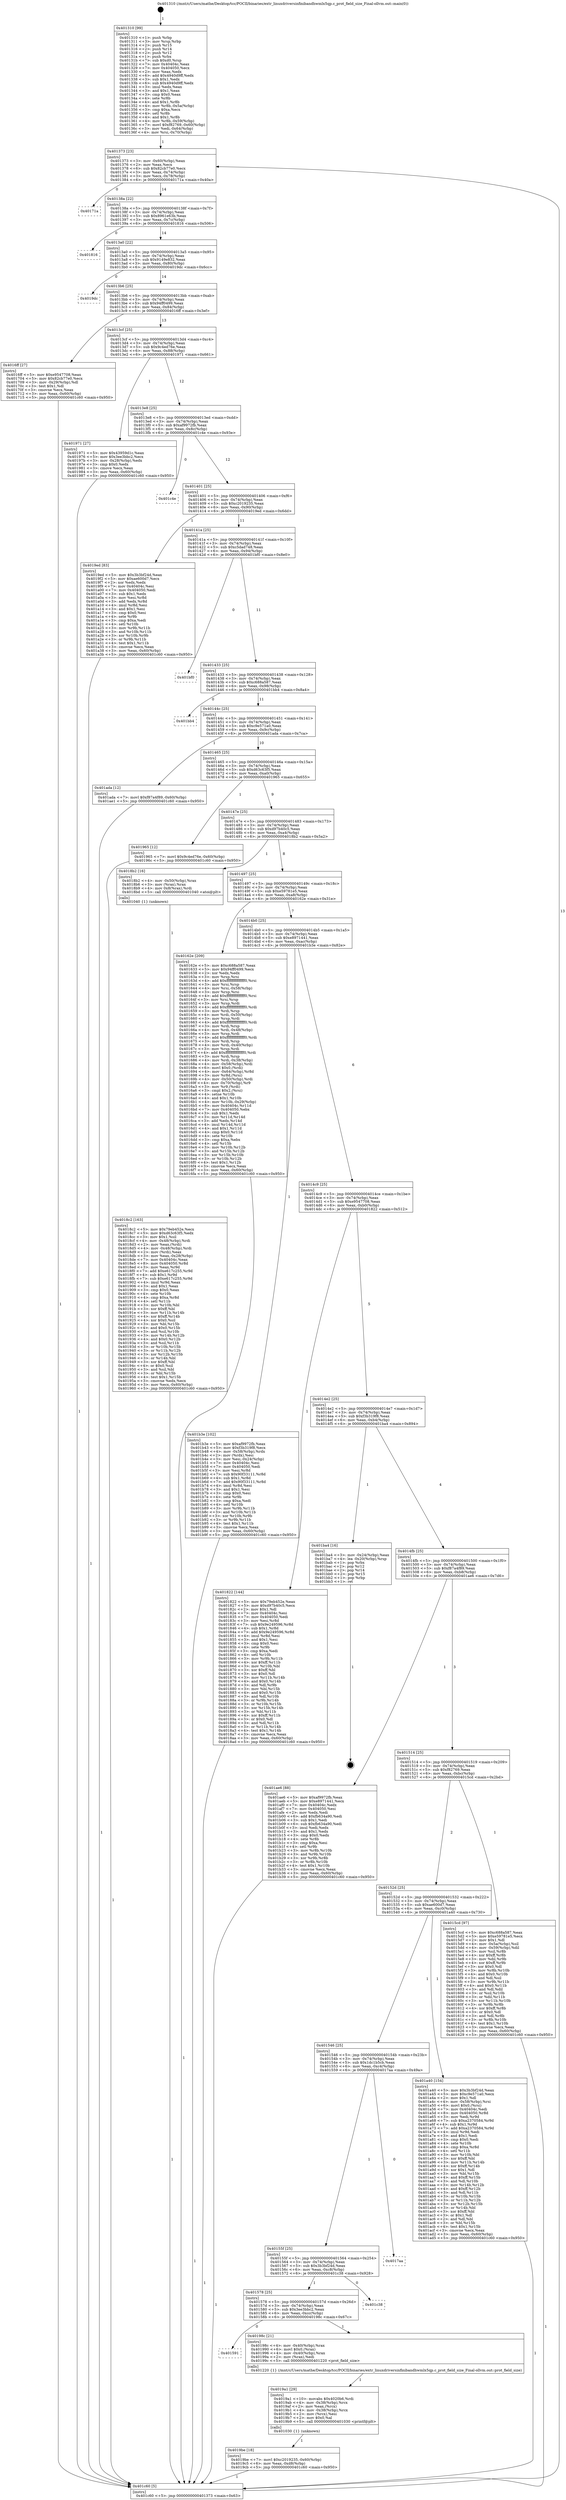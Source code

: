 digraph "0x401310" {
  label = "0x401310 (/mnt/c/Users/mathe/Desktop/tcc/POCII/binaries/extr_linuxdriversinfinibandhwmlx5qp.c_prot_field_size_Final-ollvm.out::main(0))"
  labelloc = "t"
  node[shape=record]

  Entry [label="",width=0.3,height=0.3,shape=circle,fillcolor=black,style=filled]
  "0x401373" [label="{
     0x401373 [23]\l
     | [instrs]\l
     &nbsp;&nbsp;0x401373 \<+3\>: mov -0x60(%rbp),%eax\l
     &nbsp;&nbsp;0x401376 \<+2\>: mov %eax,%ecx\l
     &nbsp;&nbsp;0x401378 \<+6\>: sub $0x82cb77e0,%ecx\l
     &nbsp;&nbsp;0x40137e \<+3\>: mov %eax,-0x74(%rbp)\l
     &nbsp;&nbsp;0x401381 \<+3\>: mov %ecx,-0x78(%rbp)\l
     &nbsp;&nbsp;0x401384 \<+6\>: je 000000000040171a \<main+0x40a\>\l
  }"]
  "0x40171a" [label="{
     0x40171a\l
  }", style=dashed]
  "0x40138a" [label="{
     0x40138a [22]\l
     | [instrs]\l
     &nbsp;&nbsp;0x40138a \<+5\>: jmp 000000000040138f \<main+0x7f\>\l
     &nbsp;&nbsp;0x40138f \<+3\>: mov -0x74(%rbp),%eax\l
     &nbsp;&nbsp;0x401392 \<+5\>: sub $0x8961e63b,%eax\l
     &nbsp;&nbsp;0x401397 \<+3\>: mov %eax,-0x7c(%rbp)\l
     &nbsp;&nbsp;0x40139a \<+6\>: je 0000000000401816 \<main+0x506\>\l
  }"]
  Exit [label="",width=0.3,height=0.3,shape=circle,fillcolor=black,style=filled,peripheries=2]
  "0x401816" [label="{
     0x401816\l
  }", style=dashed]
  "0x4013a0" [label="{
     0x4013a0 [22]\l
     | [instrs]\l
     &nbsp;&nbsp;0x4013a0 \<+5\>: jmp 00000000004013a5 \<main+0x95\>\l
     &nbsp;&nbsp;0x4013a5 \<+3\>: mov -0x74(%rbp),%eax\l
     &nbsp;&nbsp;0x4013a8 \<+5\>: sub $0x9149e832,%eax\l
     &nbsp;&nbsp;0x4013ad \<+3\>: mov %eax,-0x80(%rbp)\l
     &nbsp;&nbsp;0x4013b0 \<+6\>: je 00000000004019dc \<main+0x6cc\>\l
  }"]
  "0x4019be" [label="{
     0x4019be [18]\l
     | [instrs]\l
     &nbsp;&nbsp;0x4019be \<+7\>: movl $0xc2019235,-0x60(%rbp)\l
     &nbsp;&nbsp;0x4019c5 \<+6\>: mov %eax,-0xd8(%rbp)\l
     &nbsp;&nbsp;0x4019cb \<+5\>: jmp 0000000000401c60 \<main+0x950\>\l
  }"]
  "0x4019dc" [label="{
     0x4019dc\l
  }", style=dashed]
  "0x4013b6" [label="{
     0x4013b6 [25]\l
     | [instrs]\l
     &nbsp;&nbsp;0x4013b6 \<+5\>: jmp 00000000004013bb \<main+0xab\>\l
     &nbsp;&nbsp;0x4013bb \<+3\>: mov -0x74(%rbp),%eax\l
     &nbsp;&nbsp;0x4013be \<+5\>: sub $0x94ff0499,%eax\l
     &nbsp;&nbsp;0x4013c3 \<+6\>: mov %eax,-0x84(%rbp)\l
     &nbsp;&nbsp;0x4013c9 \<+6\>: je 00000000004016ff \<main+0x3ef\>\l
  }"]
  "0x4019a1" [label="{
     0x4019a1 [29]\l
     | [instrs]\l
     &nbsp;&nbsp;0x4019a1 \<+10\>: movabs $0x4020b6,%rdi\l
     &nbsp;&nbsp;0x4019ab \<+4\>: mov -0x38(%rbp),%rcx\l
     &nbsp;&nbsp;0x4019af \<+2\>: mov %eax,(%rcx)\l
     &nbsp;&nbsp;0x4019b1 \<+4\>: mov -0x38(%rbp),%rcx\l
     &nbsp;&nbsp;0x4019b5 \<+2\>: mov (%rcx),%esi\l
     &nbsp;&nbsp;0x4019b7 \<+2\>: mov $0x0,%al\l
     &nbsp;&nbsp;0x4019b9 \<+5\>: call 0000000000401030 \<printf@plt\>\l
     | [calls]\l
     &nbsp;&nbsp;0x401030 \{1\} (unknown)\l
  }"]
  "0x4016ff" [label="{
     0x4016ff [27]\l
     | [instrs]\l
     &nbsp;&nbsp;0x4016ff \<+5\>: mov $0xe9547708,%eax\l
     &nbsp;&nbsp;0x401704 \<+5\>: mov $0x82cb77e0,%ecx\l
     &nbsp;&nbsp;0x401709 \<+3\>: mov -0x29(%rbp),%dl\l
     &nbsp;&nbsp;0x40170c \<+3\>: test $0x1,%dl\l
     &nbsp;&nbsp;0x40170f \<+3\>: cmovne %ecx,%eax\l
     &nbsp;&nbsp;0x401712 \<+3\>: mov %eax,-0x60(%rbp)\l
     &nbsp;&nbsp;0x401715 \<+5\>: jmp 0000000000401c60 \<main+0x950\>\l
  }"]
  "0x4013cf" [label="{
     0x4013cf [25]\l
     | [instrs]\l
     &nbsp;&nbsp;0x4013cf \<+5\>: jmp 00000000004013d4 \<main+0xc4\>\l
     &nbsp;&nbsp;0x4013d4 \<+3\>: mov -0x74(%rbp),%eax\l
     &nbsp;&nbsp;0x4013d7 \<+5\>: sub $0x9c4ed76e,%eax\l
     &nbsp;&nbsp;0x4013dc \<+6\>: mov %eax,-0x88(%rbp)\l
     &nbsp;&nbsp;0x4013e2 \<+6\>: je 0000000000401971 \<main+0x661\>\l
  }"]
  "0x401591" [label="{
     0x401591\l
  }", style=dashed]
  "0x401971" [label="{
     0x401971 [27]\l
     | [instrs]\l
     &nbsp;&nbsp;0x401971 \<+5\>: mov $0x43959d1c,%eax\l
     &nbsp;&nbsp;0x401976 \<+5\>: mov $0x3ee3bbc2,%ecx\l
     &nbsp;&nbsp;0x40197b \<+3\>: mov -0x28(%rbp),%edx\l
     &nbsp;&nbsp;0x40197e \<+3\>: cmp $0x0,%edx\l
     &nbsp;&nbsp;0x401981 \<+3\>: cmove %ecx,%eax\l
     &nbsp;&nbsp;0x401984 \<+3\>: mov %eax,-0x60(%rbp)\l
     &nbsp;&nbsp;0x401987 \<+5\>: jmp 0000000000401c60 \<main+0x950\>\l
  }"]
  "0x4013e8" [label="{
     0x4013e8 [25]\l
     | [instrs]\l
     &nbsp;&nbsp;0x4013e8 \<+5\>: jmp 00000000004013ed \<main+0xdd\>\l
     &nbsp;&nbsp;0x4013ed \<+3\>: mov -0x74(%rbp),%eax\l
     &nbsp;&nbsp;0x4013f0 \<+5\>: sub $0xaf9972fb,%eax\l
     &nbsp;&nbsp;0x4013f5 \<+6\>: mov %eax,-0x8c(%rbp)\l
     &nbsp;&nbsp;0x4013fb \<+6\>: je 0000000000401c4e \<main+0x93e\>\l
  }"]
  "0x40198c" [label="{
     0x40198c [21]\l
     | [instrs]\l
     &nbsp;&nbsp;0x40198c \<+4\>: mov -0x40(%rbp),%rax\l
     &nbsp;&nbsp;0x401990 \<+6\>: movl $0x0,(%rax)\l
     &nbsp;&nbsp;0x401996 \<+4\>: mov -0x40(%rbp),%rax\l
     &nbsp;&nbsp;0x40199a \<+2\>: mov (%rax),%edi\l
     &nbsp;&nbsp;0x40199c \<+5\>: call 0000000000401220 \<prot_field_size\>\l
     | [calls]\l
     &nbsp;&nbsp;0x401220 \{1\} (/mnt/c/Users/mathe/Desktop/tcc/POCII/binaries/extr_linuxdriversinfinibandhwmlx5qp.c_prot_field_size_Final-ollvm.out::prot_field_size)\l
  }"]
  "0x401c4e" [label="{
     0x401c4e\l
  }", style=dashed]
  "0x401401" [label="{
     0x401401 [25]\l
     | [instrs]\l
     &nbsp;&nbsp;0x401401 \<+5\>: jmp 0000000000401406 \<main+0xf6\>\l
     &nbsp;&nbsp;0x401406 \<+3\>: mov -0x74(%rbp),%eax\l
     &nbsp;&nbsp;0x401409 \<+5\>: sub $0xc2019235,%eax\l
     &nbsp;&nbsp;0x40140e \<+6\>: mov %eax,-0x90(%rbp)\l
     &nbsp;&nbsp;0x401414 \<+6\>: je 00000000004019ed \<main+0x6dd\>\l
  }"]
  "0x401578" [label="{
     0x401578 [25]\l
     | [instrs]\l
     &nbsp;&nbsp;0x401578 \<+5\>: jmp 000000000040157d \<main+0x26d\>\l
     &nbsp;&nbsp;0x40157d \<+3\>: mov -0x74(%rbp),%eax\l
     &nbsp;&nbsp;0x401580 \<+5\>: sub $0x3ee3bbc2,%eax\l
     &nbsp;&nbsp;0x401585 \<+6\>: mov %eax,-0xcc(%rbp)\l
     &nbsp;&nbsp;0x40158b \<+6\>: je 000000000040198c \<main+0x67c\>\l
  }"]
  "0x4019ed" [label="{
     0x4019ed [83]\l
     | [instrs]\l
     &nbsp;&nbsp;0x4019ed \<+5\>: mov $0x3b3bf24d,%eax\l
     &nbsp;&nbsp;0x4019f2 \<+5\>: mov $0xae600d7,%ecx\l
     &nbsp;&nbsp;0x4019f7 \<+2\>: xor %edx,%edx\l
     &nbsp;&nbsp;0x4019f9 \<+7\>: mov 0x40404c,%esi\l
     &nbsp;&nbsp;0x401a00 \<+7\>: mov 0x404050,%edi\l
     &nbsp;&nbsp;0x401a07 \<+3\>: sub $0x1,%edx\l
     &nbsp;&nbsp;0x401a0a \<+3\>: mov %esi,%r8d\l
     &nbsp;&nbsp;0x401a0d \<+3\>: add %edx,%r8d\l
     &nbsp;&nbsp;0x401a10 \<+4\>: imul %r8d,%esi\l
     &nbsp;&nbsp;0x401a14 \<+3\>: and $0x1,%esi\l
     &nbsp;&nbsp;0x401a17 \<+3\>: cmp $0x0,%esi\l
     &nbsp;&nbsp;0x401a1a \<+4\>: sete %r9b\l
     &nbsp;&nbsp;0x401a1e \<+3\>: cmp $0xa,%edi\l
     &nbsp;&nbsp;0x401a21 \<+4\>: setl %r10b\l
     &nbsp;&nbsp;0x401a25 \<+3\>: mov %r9b,%r11b\l
     &nbsp;&nbsp;0x401a28 \<+3\>: and %r10b,%r11b\l
     &nbsp;&nbsp;0x401a2b \<+3\>: xor %r10b,%r9b\l
     &nbsp;&nbsp;0x401a2e \<+3\>: or %r9b,%r11b\l
     &nbsp;&nbsp;0x401a31 \<+4\>: test $0x1,%r11b\l
     &nbsp;&nbsp;0x401a35 \<+3\>: cmovne %ecx,%eax\l
     &nbsp;&nbsp;0x401a38 \<+3\>: mov %eax,-0x60(%rbp)\l
     &nbsp;&nbsp;0x401a3b \<+5\>: jmp 0000000000401c60 \<main+0x950\>\l
  }"]
  "0x40141a" [label="{
     0x40141a [25]\l
     | [instrs]\l
     &nbsp;&nbsp;0x40141a \<+5\>: jmp 000000000040141f \<main+0x10f\>\l
     &nbsp;&nbsp;0x40141f \<+3\>: mov -0x74(%rbp),%eax\l
     &nbsp;&nbsp;0x401422 \<+5\>: sub $0xc5dad748,%eax\l
     &nbsp;&nbsp;0x401427 \<+6\>: mov %eax,-0x94(%rbp)\l
     &nbsp;&nbsp;0x40142d \<+6\>: je 0000000000401bf0 \<main+0x8e0\>\l
  }"]
  "0x401c38" [label="{
     0x401c38\l
  }", style=dashed]
  "0x401bf0" [label="{
     0x401bf0\l
  }", style=dashed]
  "0x401433" [label="{
     0x401433 [25]\l
     | [instrs]\l
     &nbsp;&nbsp;0x401433 \<+5\>: jmp 0000000000401438 \<main+0x128\>\l
     &nbsp;&nbsp;0x401438 \<+3\>: mov -0x74(%rbp),%eax\l
     &nbsp;&nbsp;0x40143b \<+5\>: sub $0xc688a587,%eax\l
     &nbsp;&nbsp;0x401440 \<+6\>: mov %eax,-0x98(%rbp)\l
     &nbsp;&nbsp;0x401446 \<+6\>: je 0000000000401bb4 \<main+0x8a4\>\l
  }"]
  "0x40155f" [label="{
     0x40155f [25]\l
     | [instrs]\l
     &nbsp;&nbsp;0x40155f \<+5\>: jmp 0000000000401564 \<main+0x254\>\l
     &nbsp;&nbsp;0x401564 \<+3\>: mov -0x74(%rbp),%eax\l
     &nbsp;&nbsp;0x401567 \<+5\>: sub $0x3b3bf24d,%eax\l
     &nbsp;&nbsp;0x40156c \<+6\>: mov %eax,-0xc8(%rbp)\l
     &nbsp;&nbsp;0x401572 \<+6\>: je 0000000000401c38 \<main+0x928\>\l
  }"]
  "0x401bb4" [label="{
     0x401bb4\l
  }", style=dashed]
  "0x40144c" [label="{
     0x40144c [25]\l
     | [instrs]\l
     &nbsp;&nbsp;0x40144c \<+5\>: jmp 0000000000401451 \<main+0x141\>\l
     &nbsp;&nbsp;0x401451 \<+3\>: mov -0x74(%rbp),%eax\l
     &nbsp;&nbsp;0x401454 \<+5\>: sub $0xc9e571a0,%eax\l
     &nbsp;&nbsp;0x401459 \<+6\>: mov %eax,-0x9c(%rbp)\l
     &nbsp;&nbsp;0x40145f \<+6\>: je 0000000000401ada \<main+0x7ca\>\l
  }"]
  "0x4017aa" [label="{
     0x4017aa\l
  }", style=dashed]
  "0x401ada" [label="{
     0x401ada [12]\l
     | [instrs]\l
     &nbsp;&nbsp;0x401ada \<+7\>: movl $0xf87a4f89,-0x60(%rbp)\l
     &nbsp;&nbsp;0x401ae1 \<+5\>: jmp 0000000000401c60 \<main+0x950\>\l
  }"]
  "0x401465" [label="{
     0x401465 [25]\l
     | [instrs]\l
     &nbsp;&nbsp;0x401465 \<+5\>: jmp 000000000040146a \<main+0x15a\>\l
     &nbsp;&nbsp;0x40146a \<+3\>: mov -0x74(%rbp),%eax\l
     &nbsp;&nbsp;0x40146d \<+5\>: sub $0xd63c63f5,%eax\l
     &nbsp;&nbsp;0x401472 \<+6\>: mov %eax,-0xa0(%rbp)\l
     &nbsp;&nbsp;0x401478 \<+6\>: je 0000000000401965 \<main+0x655\>\l
  }"]
  "0x401546" [label="{
     0x401546 [25]\l
     | [instrs]\l
     &nbsp;&nbsp;0x401546 \<+5\>: jmp 000000000040154b \<main+0x23b\>\l
     &nbsp;&nbsp;0x40154b \<+3\>: mov -0x74(%rbp),%eax\l
     &nbsp;&nbsp;0x40154e \<+5\>: sub $0x1dc1b5cb,%eax\l
     &nbsp;&nbsp;0x401553 \<+6\>: mov %eax,-0xc4(%rbp)\l
     &nbsp;&nbsp;0x401559 \<+6\>: je 00000000004017aa \<main+0x49a\>\l
  }"]
  "0x401965" [label="{
     0x401965 [12]\l
     | [instrs]\l
     &nbsp;&nbsp;0x401965 \<+7\>: movl $0x9c4ed76e,-0x60(%rbp)\l
     &nbsp;&nbsp;0x40196c \<+5\>: jmp 0000000000401c60 \<main+0x950\>\l
  }"]
  "0x40147e" [label="{
     0x40147e [25]\l
     | [instrs]\l
     &nbsp;&nbsp;0x40147e \<+5\>: jmp 0000000000401483 \<main+0x173\>\l
     &nbsp;&nbsp;0x401483 \<+3\>: mov -0x74(%rbp),%eax\l
     &nbsp;&nbsp;0x401486 \<+5\>: sub $0xd97b40c5,%eax\l
     &nbsp;&nbsp;0x40148b \<+6\>: mov %eax,-0xa4(%rbp)\l
     &nbsp;&nbsp;0x401491 \<+6\>: je 00000000004018b2 \<main+0x5a2\>\l
  }"]
  "0x401a40" [label="{
     0x401a40 [154]\l
     | [instrs]\l
     &nbsp;&nbsp;0x401a40 \<+5\>: mov $0x3b3bf24d,%eax\l
     &nbsp;&nbsp;0x401a45 \<+5\>: mov $0xc9e571a0,%ecx\l
     &nbsp;&nbsp;0x401a4a \<+2\>: mov $0x1,%dl\l
     &nbsp;&nbsp;0x401a4c \<+4\>: mov -0x58(%rbp),%rsi\l
     &nbsp;&nbsp;0x401a50 \<+6\>: movl $0x0,(%rsi)\l
     &nbsp;&nbsp;0x401a56 \<+7\>: mov 0x40404c,%edi\l
     &nbsp;&nbsp;0x401a5d \<+8\>: mov 0x404050,%r8d\l
     &nbsp;&nbsp;0x401a65 \<+3\>: mov %edi,%r9d\l
     &nbsp;&nbsp;0x401a68 \<+7\>: sub $0xa2370584,%r9d\l
     &nbsp;&nbsp;0x401a6f \<+4\>: sub $0x1,%r9d\l
     &nbsp;&nbsp;0x401a73 \<+7\>: add $0xa2370584,%r9d\l
     &nbsp;&nbsp;0x401a7a \<+4\>: imul %r9d,%edi\l
     &nbsp;&nbsp;0x401a7e \<+3\>: and $0x1,%edi\l
     &nbsp;&nbsp;0x401a81 \<+3\>: cmp $0x0,%edi\l
     &nbsp;&nbsp;0x401a84 \<+4\>: sete %r10b\l
     &nbsp;&nbsp;0x401a88 \<+4\>: cmp $0xa,%r8d\l
     &nbsp;&nbsp;0x401a8c \<+4\>: setl %r11b\l
     &nbsp;&nbsp;0x401a90 \<+3\>: mov %r10b,%bl\l
     &nbsp;&nbsp;0x401a93 \<+3\>: xor $0xff,%bl\l
     &nbsp;&nbsp;0x401a96 \<+3\>: mov %r11b,%r14b\l
     &nbsp;&nbsp;0x401a99 \<+4\>: xor $0xff,%r14b\l
     &nbsp;&nbsp;0x401a9d \<+3\>: xor $0x1,%dl\l
     &nbsp;&nbsp;0x401aa0 \<+3\>: mov %bl,%r15b\l
     &nbsp;&nbsp;0x401aa3 \<+4\>: and $0xff,%r15b\l
     &nbsp;&nbsp;0x401aa7 \<+3\>: and %dl,%r10b\l
     &nbsp;&nbsp;0x401aaa \<+3\>: mov %r14b,%r12b\l
     &nbsp;&nbsp;0x401aad \<+4\>: and $0xff,%r12b\l
     &nbsp;&nbsp;0x401ab1 \<+3\>: and %dl,%r11b\l
     &nbsp;&nbsp;0x401ab4 \<+3\>: or %r10b,%r15b\l
     &nbsp;&nbsp;0x401ab7 \<+3\>: or %r11b,%r12b\l
     &nbsp;&nbsp;0x401aba \<+3\>: xor %r12b,%r15b\l
     &nbsp;&nbsp;0x401abd \<+3\>: or %r14b,%bl\l
     &nbsp;&nbsp;0x401ac0 \<+3\>: xor $0xff,%bl\l
     &nbsp;&nbsp;0x401ac3 \<+3\>: or $0x1,%dl\l
     &nbsp;&nbsp;0x401ac6 \<+2\>: and %dl,%bl\l
     &nbsp;&nbsp;0x401ac8 \<+3\>: or %bl,%r15b\l
     &nbsp;&nbsp;0x401acb \<+4\>: test $0x1,%r15b\l
     &nbsp;&nbsp;0x401acf \<+3\>: cmovne %ecx,%eax\l
     &nbsp;&nbsp;0x401ad2 \<+3\>: mov %eax,-0x60(%rbp)\l
     &nbsp;&nbsp;0x401ad5 \<+5\>: jmp 0000000000401c60 \<main+0x950\>\l
  }"]
  "0x4018b2" [label="{
     0x4018b2 [16]\l
     | [instrs]\l
     &nbsp;&nbsp;0x4018b2 \<+4\>: mov -0x50(%rbp),%rax\l
     &nbsp;&nbsp;0x4018b6 \<+3\>: mov (%rax),%rax\l
     &nbsp;&nbsp;0x4018b9 \<+4\>: mov 0x8(%rax),%rdi\l
     &nbsp;&nbsp;0x4018bd \<+5\>: call 0000000000401040 \<atoi@plt\>\l
     | [calls]\l
     &nbsp;&nbsp;0x401040 \{1\} (unknown)\l
  }"]
  "0x401497" [label="{
     0x401497 [25]\l
     | [instrs]\l
     &nbsp;&nbsp;0x401497 \<+5\>: jmp 000000000040149c \<main+0x18c\>\l
     &nbsp;&nbsp;0x40149c \<+3\>: mov -0x74(%rbp),%eax\l
     &nbsp;&nbsp;0x40149f \<+5\>: sub $0xe59781e5,%eax\l
     &nbsp;&nbsp;0x4014a4 \<+6\>: mov %eax,-0xa8(%rbp)\l
     &nbsp;&nbsp;0x4014aa \<+6\>: je 000000000040162e \<main+0x31e\>\l
  }"]
  "0x4018c2" [label="{
     0x4018c2 [163]\l
     | [instrs]\l
     &nbsp;&nbsp;0x4018c2 \<+5\>: mov $0x79eb452e,%ecx\l
     &nbsp;&nbsp;0x4018c7 \<+5\>: mov $0xd63c63f5,%edx\l
     &nbsp;&nbsp;0x4018cc \<+3\>: mov $0x1,%sil\l
     &nbsp;&nbsp;0x4018cf \<+4\>: mov -0x48(%rbp),%rdi\l
     &nbsp;&nbsp;0x4018d3 \<+2\>: mov %eax,(%rdi)\l
     &nbsp;&nbsp;0x4018d5 \<+4\>: mov -0x48(%rbp),%rdi\l
     &nbsp;&nbsp;0x4018d9 \<+2\>: mov (%rdi),%eax\l
     &nbsp;&nbsp;0x4018db \<+3\>: mov %eax,-0x28(%rbp)\l
     &nbsp;&nbsp;0x4018de \<+7\>: mov 0x40404c,%eax\l
     &nbsp;&nbsp;0x4018e5 \<+8\>: mov 0x404050,%r8d\l
     &nbsp;&nbsp;0x4018ed \<+3\>: mov %eax,%r9d\l
     &nbsp;&nbsp;0x4018f0 \<+7\>: add $0xe617c255,%r9d\l
     &nbsp;&nbsp;0x4018f7 \<+4\>: sub $0x1,%r9d\l
     &nbsp;&nbsp;0x4018fb \<+7\>: sub $0xe617c255,%r9d\l
     &nbsp;&nbsp;0x401902 \<+4\>: imul %r9d,%eax\l
     &nbsp;&nbsp;0x401906 \<+3\>: and $0x1,%eax\l
     &nbsp;&nbsp;0x401909 \<+3\>: cmp $0x0,%eax\l
     &nbsp;&nbsp;0x40190c \<+4\>: sete %r10b\l
     &nbsp;&nbsp;0x401910 \<+4\>: cmp $0xa,%r8d\l
     &nbsp;&nbsp;0x401914 \<+4\>: setl %r11b\l
     &nbsp;&nbsp;0x401918 \<+3\>: mov %r10b,%bl\l
     &nbsp;&nbsp;0x40191b \<+3\>: xor $0xff,%bl\l
     &nbsp;&nbsp;0x40191e \<+3\>: mov %r11b,%r14b\l
     &nbsp;&nbsp;0x401921 \<+4\>: xor $0xff,%r14b\l
     &nbsp;&nbsp;0x401925 \<+4\>: xor $0x0,%sil\l
     &nbsp;&nbsp;0x401929 \<+3\>: mov %bl,%r15b\l
     &nbsp;&nbsp;0x40192c \<+4\>: and $0x0,%r15b\l
     &nbsp;&nbsp;0x401930 \<+3\>: and %sil,%r10b\l
     &nbsp;&nbsp;0x401933 \<+3\>: mov %r14b,%r12b\l
     &nbsp;&nbsp;0x401936 \<+4\>: and $0x0,%r12b\l
     &nbsp;&nbsp;0x40193a \<+3\>: and %sil,%r11b\l
     &nbsp;&nbsp;0x40193d \<+3\>: or %r10b,%r15b\l
     &nbsp;&nbsp;0x401940 \<+3\>: or %r11b,%r12b\l
     &nbsp;&nbsp;0x401943 \<+3\>: xor %r12b,%r15b\l
     &nbsp;&nbsp;0x401946 \<+3\>: or %r14b,%bl\l
     &nbsp;&nbsp;0x401949 \<+3\>: xor $0xff,%bl\l
     &nbsp;&nbsp;0x40194c \<+4\>: or $0x0,%sil\l
     &nbsp;&nbsp;0x401950 \<+3\>: and %sil,%bl\l
     &nbsp;&nbsp;0x401953 \<+3\>: or %bl,%r15b\l
     &nbsp;&nbsp;0x401956 \<+4\>: test $0x1,%r15b\l
     &nbsp;&nbsp;0x40195a \<+3\>: cmovne %edx,%ecx\l
     &nbsp;&nbsp;0x40195d \<+3\>: mov %ecx,-0x60(%rbp)\l
     &nbsp;&nbsp;0x401960 \<+5\>: jmp 0000000000401c60 \<main+0x950\>\l
  }"]
  "0x40162e" [label="{
     0x40162e [209]\l
     | [instrs]\l
     &nbsp;&nbsp;0x40162e \<+5\>: mov $0xc688a587,%eax\l
     &nbsp;&nbsp;0x401633 \<+5\>: mov $0x94ff0499,%ecx\l
     &nbsp;&nbsp;0x401638 \<+2\>: xor %edx,%edx\l
     &nbsp;&nbsp;0x40163a \<+3\>: mov %rsp,%rsi\l
     &nbsp;&nbsp;0x40163d \<+4\>: add $0xfffffffffffffff0,%rsi\l
     &nbsp;&nbsp;0x401641 \<+3\>: mov %rsi,%rsp\l
     &nbsp;&nbsp;0x401644 \<+4\>: mov %rsi,-0x58(%rbp)\l
     &nbsp;&nbsp;0x401648 \<+3\>: mov %rsp,%rsi\l
     &nbsp;&nbsp;0x40164b \<+4\>: add $0xfffffffffffffff0,%rsi\l
     &nbsp;&nbsp;0x40164f \<+3\>: mov %rsi,%rsp\l
     &nbsp;&nbsp;0x401652 \<+3\>: mov %rsp,%rdi\l
     &nbsp;&nbsp;0x401655 \<+4\>: add $0xfffffffffffffff0,%rdi\l
     &nbsp;&nbsp;0x401659 \<+3\>: mov %rdi,%rsp\l
     &nbsp;&nbsp;0x40165c \<+4\>: mov %rdi,-0x50(%rbp)\l
     &nbsp;&nbsp;0x401660 \<+3\>: mov %rsp,%rdi\l
     &nbsp;&nbsp;0x401663 \<+4\>: add $0xfffffffffffffff0,%rdi\l
     &nbsp;&nbsp;0x401667 \<+3\>: mov %rdi,%rsp\l
     &nbsp;&nbsp;0x40166a \<+4\>: mov %rdi,-0x48(%rbp)\l
     &nbsp;&nbsp;0x40166e \<+3\>: mov %rsp,%rdi\l
     &nbsp;&nbsp;0x401671 \<+4\>: add $0xfffffffffffffff0,%rdi\l
     &nbsp;&nbsp;0x401675 \<+3\>: mov %rdi,%rsp\l
     &nbsp;&nbsp;0x401678 \<+4\>: mov %rdi,-0x40(%rbp)\l
     &nbsp;&nbsp;0x40167c \<+3\>: mov %rsp,%rdi\l
     &nbsp;&nbsp;0x40167f \<+4\>: add $0xfffffffffffffff0,%rdi\l
     &nbsp;&nbsp;0x401683 \<+3\>: mov %rdi,%rsp\l
     &nbsp;&nbsp;0x401686 \<+4\>: mov %rdi,-0x38(%rbp)\l
     &nbsp;&nbsp;0x40168a \<+4\>: mov -0x58(%rbp),%rdi\l
     &nbsp;&nbsp;0x40168e \<+6\>: movl $0x0,(%rdi)\l
     &nbsp;&nbsp;0x401694 \<+4\>: mov -0x64(%rbp),%r8d\l
     &nbsp;&nbsp;0x401698 \<+3\>: mov %r8d,(%rsi)\l
     &nbsp;&nbsp;0x40169b \<+4\>: mov -0x50(%rbp),%rdi\l
     &nbsp;&nbsp;0x40169f \<+4\>: mov -0x70(%rbp),%r9\l
     &nbsp;&nbsp;0x4016a3 \<+3\>: mov %r9,(%rdi)\l
     &nbsp;&nbsp;0x4016a6 \<+3\>: cmpl $0x2,(%rsi)\l
     &nbsp;&nbsp;0x4016a9 \<+4\>: setne %r10b\l
     &nbsp;&nbsp;0x4016ad \<+4\>: and $0x1,%r10b\l
     &nbsp;&nbsp;0x4016b1 \<+4\>: mov %r10b,-0x29(%rbp)\l
     &nbsp;&nbsp;0x4016b5 \<+8\>: mov 0x40404c,%r11d\l
     &nbsp;&nbsp;0x4016bd \<+7\>: mov 0x404050,%ebx\l
     &nbsp;&nbsp;0x4016c4 \<+3\>: sub $0x1,%edx\l
     &nbsp;&nbsp;0x4016c7 \<+3\>: mov %r11d,%r14d\l
     &nbsp;&nbsp;0x4016ca \<+3\>: add %edx,%r14d\l
     &nbsp;&nbsp;0x4016cd \<+4\>: imul %r14d,%r11d\l
     &nbsp;&nbsp;0x4016d1 \<+4\>: and $0x1,%r11d\l
     &nbsp;&nbsp;0x4016d5 \<+4\>: cmp $0x0,%r11d\l
     &nbsp;&nbsp;0x4016d9 \<+4\>: sete %r10b\l
     &nbsp;&nbsp;0x4016dd \<+3\>: cmp $0xa,%ebx\l
     &nbsp;&nbsp;0x4016e0 \<+4\>: setl %r15b\l
     &nbsp;&nbsp;0x4016e4 \<+3\>: mov %r10b,%r12b\l
     &nbsp;&nbsp;0x4016e7 \<+3\>: and %r15b,%r12b\l
     &nbsp;&nbsp;0x4016ea \<+3\>: xor %r15b,%r10b\l
     &nbsp;&nbsp;0x4016ed \<+3\>: or %r10b,%r12b\l
     &nbsp;&nbsp;0x4016f0 \<+4\>: test $0x1,%r12b\l
     &nbsp;&nbsp;0x4016f4 \<+3\>: cmovne %ecx,%eax\l
     &nbsp;&nbsp;0x4016f7 \<+3\>: mov %eax,-0x60(%rbp)\l
     &nbsp;&nbsp;0x4016fa \<+5\>: jmp 0000000000401c60 \<main+0x950\>\l
  }"]
  "0x4014b0" [label="{
     0x4014b0 [25]\l
     | [instrs]\l
     &nbsp;&nbsp;0x4014b0 \<+5\>: jmp 00000000004014b5 \<main+0x1a5\>\l
     &nbsp;&nbsp;0x4014b5 \<+3\>: mov -0x74(%rbp),%eax\l
     &nbsp;&nbsp;0x4014b8 \<+5\>: sub $0xe8971441,%eax\l
     &nbsp;&nbsp;0x4014bd \<+6\>: mov %eax,-0xac(%rbp)\l
     &nbsp;&nbsp;0x4014c3 \<+6\>: je 0000000000401b3e \<main+0x82e\>\l
  }"]
  "0x401310" [label="{
     0x401310 [99]\l
     | [instrs]\l
     &nbsp;&nbsp;0x401310 \<+1\>: push %rbp\l
     &nbsp;&nbsp;0x401311 \<+3\>: mov %rsp,%rbp\l
     &nbsp;&nbsp;0x401314 \<+2\>: push %r15\l
     &nbsp;&nbsp;0x401316 \<+2\>: push %r14\l
     &nbsp;&nbsp;0x401318 \<+2\>: push %r12\l
     &nbsp;&nbsp;0x40131a \<+1\>: push %rbx\l
     &nbsp;&nbsp;0x40131b \<+7\>: sub $0xd0,%rsp\l
     &nbsp;&nbsp;0x401322 \<+7\>: mov 0x40404c,%eax\l
     &nbsp;&nbsp;0x401329 \<+7\>: mov 0x404050,%ecx\l
     &nbsp;&nbsp;0x401330 \<+2\>: mov %eax,%edx\l
     &nbsp;&nbsp;0x401332 \<+6\>: add $0x4940d9ff,%edx\l
     &nbsp;&nbsp;0x401338 \<+3\>: sub $0x1,%edx\l
     &nbsp;&nbsp;0x40133b \<+6\>: sub $0x4940d9ff,%edx\l
     &nbsp;&nbsp;0x401341 \<+3\>: imul %edx,%eax\l
     &nbsp;&nbsp;0x401344 \<+3\>: and $0x1,%eax\l
     &nbsp;&nbsp;0x401347 \<+3\>: cmp $0x0,%eax\l
     &nbsp;&nbsp;0x40134a \<+4\>: sete %r8b\l
     &nbsp;&nbsp;0x40134e \<+4\>: and $0x1,%r8b\l
     &nbsp;&nbsp;0x401352 \<+4\>: mov %r8b,-0x5a(%rbp)\l
     &nbsp;&nbsp;0x401356 \<+3\>: cmp $0xa,%ecx\l
     &nbsp;&nbsp;0x401359 \<+4\>: setl %r8b\l
     &nbsp;&nbsp;0x40135d \<+4\>: and $0x1,%r8b\l
     &nbsp;&nbsp;0x401361 \<+4\>: mov %r8b,-0x59(%rbp)\l
     &nbsp;&nbsp;0x401365 \<+7\>: movl $0xf82769,-0x60(%rbp)\l
     &nbsp;&nbsp;0x40136c \<+3\>: mov %edi,-0x64(%rbp)\l
     &nbsp;&nbsp;0x40136f \<+4\>: mov %rsi,-0x70(%rbp)\l
  }"]
  "0x401b3e" [label="{
     0x401b3e [102]\l
     | [instrs]\l
     &nbsp;&nbsp;0x401b3e \<+5\>: mov $0xaf9972fb,%eax\l
     &nbsp;&nbsp;0x401b43 \<+5\>: mov $0xf3b319f8,%ecx\l
     &nbsp;&nbsp;0x401b48 \<+4\>: mov -0x58(%rbp),%rdx\l
     &nbsp;&nbsp;0x401b4c \<+2\>: mov (%rdx),%esi\l
     &nbsp;&nbsp;0x401b4e \<+3\>: mov %esi,-0x24(%rbp)\l
     &nbsp;&nbsp;0x401b51 \<+7\>: mov 0x40404c,%esi\l
     &nbsp;&nbsp;0x401b58 \<+7\>: mov 0x404050,%edi\l
     &nbsp;&nbsp;0x401b5f \<+3\>: mov %esi,%r8d\l
     &nbsp;&nbsp;0x401b62 \<+7\>: sub $0x90f33111,%r8d\l
     &nbsp;&nbsp;0x401b69 \<+4\>: sub $0x1,%r8d\l
     &nbsp;&nbsp;0x401b6d \<+7\>: add $0x90f33111,%r8d\l
     &nbsp;&nbsp;0x401b74 \<+4\>: imul %r8d,%esi\l
     &nbsp;&nbsp;0x401b78 \<+3\>: and $0x1,%esi\l
     &nbsp;&nbsp;0x401b7b \<+3\>: cmp $0x0,%esi\l
     &nbsp;&nbsp;0x401b7e \<+4\>: sete %r9b\l
     &nbsp;&nbsp;0x401b82 \<+3\>: cmp $0xa,%edi\l
     &nbsp;&nbsp;0x401b85 \<+4\>: setl %r10b\l
     &nbsp;&nbsp;0x401b89 \<+3\>: mov %r9b,%r11b\l
     &nbsp;&nbsp;0x401b8c \<+3\>: and %r10b,%r11b\l
     &nbsp;&nbsp;0x401b8f \<+3\>: xor %r10b,%r9b\l
     &nbsp;&nbsp;0x401b92 \<+3\>: or %r9b,%r11b\l
     &nbsp;&nbsp;0x401b95 \<+4\>: test $0x1,%r11b\l
     &nbsp;&nbsp;0x401b99 \<+3\>: cmovne %ecx,%eax\l
     &nbsp;&nbsp;0x401b9c \<+3\>: mov %eax,-0x60(%rbp)\l
     &nbsp;&nbsp;0x401b9f \<+5\>: jmp 0000000000401c60 \<main+0x950\>\l
  }"]
  "0x4014c9" [label="{
     0x4014c9 [25]\l
     | [instrs]\l
     &nbsp;&nbsp;0x4014c9 \<+5\>: jmp 00000000004014ce \<main+0x1be\>\l
     &nbsp;&nbsp;0x4014ce \<+3\>: mov -0x74(%rbp),%eax\l
     &nbsp;&nbsp;0x4014d1 \<+5\>: sub $0xe9547708,%eax\l
     &nbsp;&nbsp;0x4014d6 \<+6\>: mov %eax,-0xb0(%rbp)\l
     &nbsp;&nbsp;0x4014dc \<+6\>: je 0000000000401822 \<main+0x512\>\l
  }"]
  "0x401c60" [label="{
     0x401c60 [5]\l
     | [instrs]\l
     &nbsp;&nbsp;0x401c60 \<+5\>: jmp 0000000000401373 \<main+0x63\>\l
  }"]
  "0x401822" [label="{
     0x401822 [144]\l
     | [instrs]\l
     &nbsp;&nbsp;0x401822 \<+5\>: mov $0x79eb452e,%eax\l
     &nbsp;&nbsp;0x401827 \<+5\>: mov $0xd97b40c5,%ecx\l
     &nbsp;&nbsp;0x40182c \<+2\>: mov $0x1,%dl\l
     &nbsp;&nbsp;0x40182e \<+7\>: mov 0x40404c,%esi\l
     &nbsp;&nbsp;0x401835 \<+7\>: mov 0x404050,%edi\l
     &nbsp;&nbsp;0x40183c \<+3\>: mov %esi,%r8d\l
     &nbsp;&nbsp;0x40183f \<+7\>: sub $0x9e249596,%r8d\l
     &nbsp;&nbsp;0x401846 \<+4\>: sub $0x1,%r8d\l
     &nbsp;&nbsp;0x40184a \<+7\>: add $0x9e249596,%r8d\l
     &nbsp;&nbsp;0x401851 \<+4\>: imul %r8d,%esi\l
     &nbsp;&nbsp;0x401855 \<+3\>: and $0x1,%esi\l
     &nbsp;&nbsp;0x401858 \<+3\>: cmp $0x0,%esi\l
     &nbsp;&nbsp;0x40185b \<+4\>: sete %r9b\l
     &nbsp;&nbsp;0x40185f \<+3\>: cmp $0xa,%edi\l
     &nbsp;&nbsp;0x401862 \<+4\>: setl %r10b\l
     &nbsp;&nbsp;0x401866 \<+3\>: mov %r9b,%r11b\l
     &nbsp;&nbsp;0x401869 \<+4\>: xor $0xff,%r11b\l
     &nbsp;&nbsp;0x40186d \<+3\>: mov %r10b,%bl\l
     &nbsp;&nbsp;0x401870 \<+3\>: xor $0xff,%bl\l
     &nbsp;&nbsp;0x401873 \<+3\>: xor $0x0,%dl\l
     &nbsp;&nbsp;0x401876 \<+3\>: mov %r11b,%r14b\l
     &nbsp;&nbsp;0x401879 \<+4\>: and $0x0,%r14b\l
     &nbsp;&nbsp;0x40187d \<+3\>: and %dl,%r9b\l
     &nbsp;&nbsp;0x401880 \<+3\>: mov %bl,%r15b\l
     &nbsp;&nbsp;0x401883 \<+4\>: and $0x0,%r15b\l
     &nbsp;&nbsp;0x401887 \<+3\>: and %dl,%r10b\l
     &nbsp;&nbsp;0x40188a \<+3\>: or %r9b,%r14b\l
     &nbsp;&nbsp;0x40188d \<+3\>: or %r10b,%r15b\l
     &nbsp;&nbsp;0x401890 \<+3\>: xor %r15b,%r14b\l
     &nbsp;&nbsp;0x401893 \<+3\>: or %bl,%r11b\l
     &nbsp;&nbsp;0x401896 \<+4\>: xor $0xff,%r11b\l
     &nbsp;&nbsp;0x40189a \<+3\>: or $0x0,%dl\l
     &nbsp;&nbsp;0x40189d \<+3\>: and %dl,%r11b\l
     &nbsp;&nbsp;0x4018a0 \<+3\>: or %r11b,%r14b\l
     &nbsp;&nbsp;0x4018a3 \<+4\>: test $0x1,%r14b\l
     &nbsp;&nbsp;0x4018a7 \<+3\>: cmovne %ecx,%eax\l
     &nbsp;&nbsp;0x4018aa \<+3\>: mov %eax,-0x60(%rbp)\l
     &nbsp;&nbsp;0x4018ad \<+5\>: jmp 0000000000401c60 \<main+0x950\>\l
  }"]
  "0x4014e2" [label="{
     0x4014e2 [25]\l
     | [instrs]\l
     &nbsp;&nbsp;0x4014e2 \<+5\>: jmp 00000000004014e7 \<main+0x1d7\>\l
     &nbsp;&nbsp;0x4014e7 \<+3\>: mov -0x74(%rbp),%eax\l
     &nbsp;&nbsp;0x4014ea \<+5\>: sub $0xf3b319f8,%eax\l
     &nbsp;&nbsp;0x4014ef \<+6\>: mov %eax,-0xb4(%rbp)\l
     &nbsp;&nbsp;0x4014f5 \<+6\>: je 0000000000401ba4 \<main+0x894\>\l
  }"]
  "0x40152d" [label="{
     0x40152d [25]\l
     | [instrs]\l
     &nbsp;&nbsp;0x40152d \<+5\>: jmp 0000000000401532 \<main+0x222\>\l
     &nbsp;&nbsp;0x401532 \<+3\>: mov -0x74(%rbp),%eax\l
     &nbsp;&nbsp;0x401535 \<+5\>: sub $0xae600d7,%eax\l
     &nbsp;&nbsp;0x40153a \<+6\>: mov %eax,-0xc0(%rbp)\l
     &nbsp;&nbsp;0x401540 \<+6\>: je 0000000000401a40 \<main+0x730\>\l
  }"]
  "0x401ba4" [label="{
     0x401ba4 [16]\l
     | [instrs]\l
     &nbsp;&nbsp;0x401ba4 \<+3\>: mov -0x24(%rbp),%eax\l
     &nbsp;&nbsp;0x401ba7 \<+4\>: lea -0x20(%rbp),%rsp\l
     &nbsp;&nbsp;0x401bab \<+1\>: pop %rbx\l
     &nbsp;&nbsp;0x401bac \<+2\>: pop %r12\l
     &nbsp;&nbsp;0x401bae \<+2\>: pop %r14\l
     &nbsp;&nbsp;0x401bb0 \<+2\>: pop %r15\l
     &nbsp;&nbsp;0x401bb2 \<+1\>: pop %rbp\l
     &nbsp;&nbsp;0x401bb3 \<+1\>: ret\l
  }"]
  "0x4014fb" [label="{
     0x4014fb [25]\l
     | [instrs]\l
     &nbsp;&nbsp;0x4014fb \<+5\>: jmp 0000000000401500 \<main+0x1f0\>\l
     &nbsp;&nbsp;0x401500 \<+3\>: mov -0x74(%rbp),%eax\l
     &nbsp;&nbsp;0x401503 \<+5\>: sub $0xf87a4f89,%eax\l
     &nbsp;&nbsp;0x401508 \<+6\>: mov %eax,-0xb8(%rbp)\l
     &nbsp;&nbsp;0x40150e \<+6\>: je 0000000000401ae6 \<main+0x7d6\>\l
  }"]
  "0x4015cd" [label="{
     0x4015cd [97]\l
     | [instrs]\l
     &nbsp;&nbsp;0x4015cd \<+5\>: mov $0xc688a587,%eax\l
     &nbsp;&nbsp;0x4015d2 \<+5\>: mov $0xe59781e5,%ecx\l
     &nbsp;&nbsp;0x4015d7 \<+2\>: mov $0x1,%dl\l
     &nbsp;&nbsp;0x4015d9 \<+4\>: mov -0x5a(%rbp),%sil\l
     &nbsp;&nbsp;0x4015dd \<+4\>: mov -0x59(%rbp),%dil\l
     &nbsp;&nbsp;0x4015e1 \<+3\>: mov %sil,%r8b\l
     &nbsp;&nbsp;0x4015e4 \<+4\>: xor $0xff,%r8b\l
     &nbsp;&nbsp;0x4015e8 \<+3\>: mov %dil,%r9b\l
     &nbsp;&nbsp;0x4015eb \<+4\>: xor $0xff,%r9b\l
     &nbsp;&nbsp;0x4015ef \<+3\>: xor $0x0,%dl\l
     &nbsp;&nbsp;0x4015f2 \<+3\>: mov %r8b,%r10b\l
     &nbsp;&nbsp;0x4015f5 \<+4\>: and $0x0,%r10b\l
     &nbsp;&nbsp;0x4015f9 \<+3\>: and %dl,%sil\l
     &nbsp;&nbsp;0x4015fc \<+3\>: mov %r9b,%r11b\l
     &nbsp;&nbsp;0x4015ff \<+4\>: and $0x0,%r11b\l
     &nbsp;&nbsp;0x401603 \<+3\>: and %dl,%dil\l
     &nbsp;&nbsp;0x401606 \<+3\>: or %sil,%r10b\l
     &nbsp;&nbsp;0x401609 \<+3\>: or %dil,%r11b\l
     &nbsp;&nbsp;0x40160c \<+3\>: xor %r11b,%r10b\l
     &nbsp;&nbsp;0x40160f \<+3\>: or %r9b,%r8b\l
     &nbsp;&nbsp;0x401612 \<+4\>: xor $0xff,%r8b\l
     &nbsp;&nbsp;0x401616 \<+3\>: or $0x0,%dl\l
     &nbsp;&nbsp;0x401619 \<+3\>: and %dl,%r8b\l
     &nbsp;&nbsp;0x40161c \<+3\>: or %r8b,%r10b\l
     &nbsp;&nbsp;0x40161f \<+4\>: test $0x1,%r10b\l
     &nbsp;&nbsp;0x401623 \<+3\>: cmovne %ecx,%eax\l
     &nbsp;&nbsp;0x401626 \<+3\>: mov %eax,-0x60(%rbp)\l
     &nbsp;&nbsp;0x401629 \<+5\>: jmp 0000000000401c60 \<main+0x950\>\l
  }"]
  "0x401ae6" [label="{
     0x401ae6 [88]\l
     | [instrs]\l
     &nbsp;&nbsp;0x401ae6 \<+5\>: mov $0xaf9972fb,%eax\l
     &nbsp;&nbsp;0x401aeb \<+5\>: mov $0xe8971441,%ecx\l
     &nbsp;&nbsp;0x401af0 \<+7\>: mov 0x40404c,%edx\l
     &nbsp;&nbsp;0x401af7 \<+7\>: mov 0x404050,%esi\l
     &nbsp;&nbsp;0x401afe \<+2\>: mov %edx,%edi\l
     &nbsp;&nbsp;0x401b00 \<+6\>: add $0xfb634a90,%edi\l
     &nbsp;&nbsp;0x401b06 \<+3\>: sub $0x1,%edi\l
     &nbsp;&nbsp;0x401b09 \<+6\>: sub $0xfb634a90,%edi\l
     &nbsp;&nbsp;0x401b0f \<+3\>: imul %edi,%edx\l
     &nbsp;&nbsp;0x401b12 \<+3\>: and $0x1,%edx\l
     &nbsp;&nbsp;0x401b15 \<+3\>: cmp $0x0,%edx\l
     &nbsp;&nbsp;0x401b18 \<+4\>: sete %r8b\l
     &nbsp;&nbsp;0x401b1c \<+3\>: cmp $0xa,%esi\l
     &nbsp;&nbsp;0x401b1f \<+4\>: setl %r9b\l
     &nbsp;&nbsp;0x401b23 \<+3\>: mov %r8b,%r10b\l
     &nbsp;&nbsp;0x401b26 \<+3\>: and %r9b,%r10b\l
     &nbsp;&nbsp;0x401b29 \<+3\>: xor %r9b,%r8b\l
     &nbsp;&nbsp;0x401b2c \<+3\>: or %r8b,%r10b\l
     &nbsp;&nbsp;0x401b2f \<+4\>: test $0x1,%r10b\l
     &nbsp;&nbsp;0x401b33 \<+3\>: cmovne %ecx,%eax\l
     &nbsp;&nbsp;0x401b36 \<+3\>: mov %eax,-0x60(%rbp)\l
     &nbsp;&nbsp;0x401b39 \<+5\>: jmp 0000000000401c60 \<main+0x950\>\l
  }"]
  "0x401514" [label="{
     0x401514 [25]\l
     | [instrs]\l
     &nbsp;&nbsp;0x401514 \<+5\>: jmp 0000000000401519 \<main+0x209\>\l
     &nbsp;&nbsp;0x401519 \<+3\>: mov -0x74(%rbp),%eax\l
     &nbsp;&nbsp;0x40151c \<+5\>: sub $0xf82769,%eax\l
     &nbsp;&nbsp;0x401521 \<+6\>: mov %eax,-0xbc(%rbp)\l
     &nbsp;&nbsp;0x401527 \<+6\>: je 00000000004015cd \<main+0x2bd\>\l
  }"]
  Entry -> "0x401310" [label=" 1"]
  "0x401373" -> "0x40171a" [label=" 0"]
  "0x401373" -> "0x40138a" [label=" 14"]
  "0x401ba4" -> Exit [label=" 1"]
  "0x40138a" -> "0x401816" [label=" 0"]
  "0x40138a" -> "0x4013a0" [label=" 14"]
  "0x401b3e" -> "0x401c60" [label=" 1"]
  "0x4013a0" -> "0x4019dc" [label=" 0"]
  "0x4013a0" -> "0x4013b6" [label=" 14"]
  "0x401ae6" -> "0x401c60" [label=" 1"]
  "0x4013b6" -> "0x4016ff" [label=" 1"]
  "0x4013b6" -> "0x4013cf" [label=" 13"]
  "0x401ada" -> "0x401c60" [label=" 1"]
  "0x4013cf" -> "0x401971" [label=" 1"]
  "0x4013cf" -> "0x4013e8" [label=" 12"]
  "0x401a40" -> "0x401c60" [label=" 1"]
  "0x4013e8" -> "0x401c4e" [label=" 0"]
  "0x4013e8" -> "0x401401" [label=" 12"]
  "0x4019ed" -> "0x401c60" [label=" 1"]
  "0x401401" -> "0x4019ed" [label=" 1"]
  "0x401401" -> "0x40141a" [label=" 11"]
  "0x4019a1" -> "0x4019be" [label=" 1"]
  "0x40141a" -> "0x401bf0" [label=" 0"]
  "0x40141a" -> "0x401433" [label=" 11"]
  "0x40198c" -> "0x4019a1" [label=" 1"]
  "0x401433" -> "0x401bb4" [label=" 0"]
  "0x401433" -> "0x40144c" [label=" 11"]
  "0x401578" -> "0x40198c" [label=" 1"]
  "0x40144c" -> "0x401ada" [label=" 1"]
  "0x40144c" -> "0x401465" [label=" 10"]
  "0x4019be" -> "0x401c60" [label=" 1"]
  "0x401465" -> "0x401965" [label=" 1"]
  "0x401465" -> "0x40147e" [label=" 9"]
  "0x40155f" -> "0x401c38" [label=" 0"]
  "0x40147e" -> "0x4018b2" [label=" 1"]
  "0x40147e" -> "0x401497" [label=" 8"]
  "0x401578" -> "0x401591" [label=" 0"]
  "0x401497" -> "0x40162e" [label=" 1"]
  "0x401497" -> "0x4014b0" [label=" 7"]
  "0x401546" -> "0x4017aa" [label=" 0"]
  "0x4014b0" -> "0x401b3e" [label=" 1"]
  "0x4014b0" -> "0x4014c9" [label=" 6"]
  "0x40155f" -> "0x401578" [label=" 1"]
  "0x4014c9" -> "0x401822" [label=" 1"]
  "0x4014c9" -> "0x4014e2" [label=" 5"]
  "0x40152d" -> "0x401546" [label=" 1"]
  "0x4014e2" -> "0x401ba4" [label=" 1"]
  "0x4014e2" -> "0x4014fb" [label=" 4"]
  "0x40152d" -> "0x401a40" [label=" 1"]
  "0x4014fb" -> "0x401ae6" [label=" 1"]
  "0x4014fb" -> "0x401514" [label=" 3"]
  "0x401546" -> "0x40155f" [label=" 1"]
  "0x401514" -> "0x4015cd" [label=" 1"]
  "0x401514" -> "0x40152d" [label=" 2"]
  "0x4015cd" -> "0x401c60" [label=" 1"]
  "0x401310" -> "0x401373" [label=" 1"]
  "0x401c60" -> "0x401373" [label=" 13"]
  "0x40162e" -> "0x401c60" [label=" 1"]
  "0x4016ff" -> "0x401c60" [label=" 1"]
  "0x401822" -> "0x401c60" [label=" 1"]
  "0x4018b2" -> "0x4018c2" [label=" 1"]
  "0x4018c2" -> "0x401c60" [label=" 1"]
  "0x401965" -> "0x401c60" [label=" 1"]
  "0x401971" -> "0x401c60" [label=" 1"]
}
